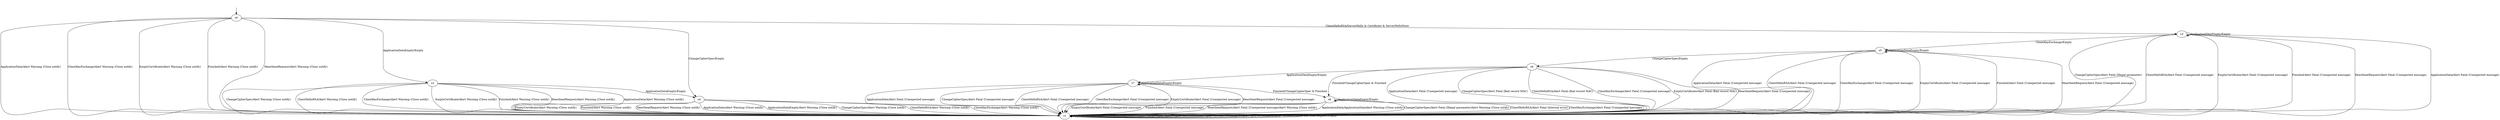 digraph h3 {
s0 [label="s0"];
s1 [label="s1"];
s2 [label="s2"];
s3 [label="s3"];
s4 [label="s4"];
s5 [label="s5"];
s6 [label="s6"];
s7 [label="s7"];
s8 [label="s8"];
s0 -> s1 [label="ApplicationData/Alert Warning (Close notify)"];
s0 -> s2 [label="ApplicationDataEmpty/Empty"];
s0 -> s4 [label="ChangeCipherSpec/Empty"];
s0 -> s3 [label="ClientHelloRSA/ServerHello & Certificate & ServerHelloDone"];
s0 -> s1 [label="ClientKeyExchange/Alert Warning (Close notify)"];
s0 -> s1 [label="EmptyCertificate/Alert Warning (Close notify)"];
s0 -> s1 [label="Finished/Alert Warning (Close notify)"];
s0 -> s1 [label="HeartbeatRequest/Alert Warning (Close notify)"];
s1 -> s1 [label="ApplicationData/Empty"];
s1 -> s1 [label="ApplicationDataEmpty/Empty"];
s1 -> s1 [label="ChangeCipherSpec/Empty"];
s1 -> s1 [label="ClientHelloRSA/Empty"];
s1 -> s1 [label="ClientKeyExchange/Empty"];
s1 -> s1 [label="EmptyCertificate/Empty"];
s1 -> s1 [label="Finished/Empty"];
s1 -> s1 [label="HeartbeatRequest/Empty"];
s2 -> s1 [label="ApplicationData/Alert Warning (Close notify)"];
s2 -> s4 [label="ApplicationDataEmpty/Empty"];
s2 -> s1 [label="ChangeCipherSpec/Alert Warning (Close notify)"];
s2 -> s1 [label="ClientHelloRSA/Alert Warning (Close notify)"];
s2 -> s1 [label="ClientKeyExchange/Alert Warning (Close notify)"];
s2 -> s1 [label="EmptyCertificate/Alert Warning (Close notify)"];
s2 -> s1 [label="Finished/Alert Warning (Close notify)"];
s2 -> s1 [label="HeartbeatRequest/Alert Warning (Close notify)"];
s3 -> s1 [label="ApplicationData/Alert Fatal (Unexpected message)"];
s3 -> s3 [label="ApplicationDataEmpty/Empty"];
s3 -> s1 [label="ChangeCipherSpec/Alert Fatal (Illegal parameter)"];
s3 -> s1 [label="ClientHelloRSA/Alert Fatal (Unexpected message)"];
s3 -> s5 [label="ClientKeyExchange/Empty"];
s3 -> s1 [label="EmptyCertificate/Alert Fatal (Unexpected message)"];
s3 -> s1 [label="Finished/Alert Fatal (Unexpected message)"];
s3 -> s1 [label="HeartbeatRequest/Alert Fatal (Unexpected message)"];
s4 -> s1 [label="ApplicationData/Alert Warning (Close notify)"];
s4 -> s1 [label="ApplicationDataEmpty/Alert Warning (Close notify)"];
s4 -> s1 [label="ChangeCipherSpec/Alert Warning (Close notify)"];
s4 -> s1 [label="ClientHelloRSA/Alert Warning (Close notify)"];
s4 -> s1 [label="ClientKeyExchange/Alert Warning (Close notify)"];
s4 -> s1 [label="EmptyCertificate/Alert Warning (Close notify)"];
s4 -> s1 [label="Finished/Alert Warning (Close notify)"];
s4 -> s1 [label="HeartbeatRequest/Alert Warning (Close notify)"];
s5 -> s1 [label="ApplicationData/Alert Fatal (Unexpected message)"];
s5 -> s5 [label="ApplicationDataEmpty/Empty"];
s5 -> s6 [label="ChangeCipherSpec/Empty"];
s5 -> s1 [label="ClientHelloRSA/Alert Fatal (Unexpected message)"];
s5 -> s1 [label="ClientKeyExchange/Alert Fatal (Unexpected message)"];
s5 -> s1 [label="EmptyCertificate/Alert Fatal (Unexpected message)"];
s5 -> s1 [label="Finished/Alert Fatal (Unexpected message)"];
s5 -> s1 [label="HeartbeatRequest/Alert Fatal (Unexpected message)"];
s6 -> s1 [label="ApplicationData/Alert Fatal (Unexpected message)"];
s6 -> s7 [label="ApplicationDataEmpty/Empty"];
s6 -> s1 [label="ChangeCipherSpec/Alert Fatal (Bad record MAC)"];
s6 -> s1 [label="ClientHelloRSA/Alert Fatal (Bad record MAC)"];
s6 -> s1 [label="ClientKeyExchange/Alert Fatal (Unexpected message)"];
s6 -> s1 [label="EmptyCertificate/Alert Fatal (Bad record MAC)"];
s6 -> s8 [label="Finished/ChangeCipherSpec & Finished"];
s6 -> s1 [label="HeartbeatRequest/Alert Fatal (Unexpected message)"];
s7 -> s1 [label="ApplicationData/Alert Fatal (Unexpected message)"];
s7 -> s7 [label="ApplicationDataEmpty/Empty"];
s7 -> s1 [label="ChangeCipherSpec/Alert Fatal (Unexpected message)"];
s7 -> s1 [label="ClientHelloRSA/Alert Fatal (Unexpected message)"];
s7 -> s1 [label="ClientKeyExchange/Alert Fatal (Unexpected message)"];
s7 -> s1 [label="EmptyCertificate/Alert Fatal (Unexpected message)"];
s7 -> s8 [label="Finished/ChangeCipherSpec & Finished"];
s7 -> s1 [label="HeartbeatRequest/Alert Fatal (Unexpected message)"];
s8 -> s1 [label="ApplicationData/ApplicationDataAlert Warning (Close notify)"];
s8 -> s8 [label="ApplicationDataEmpty/Empty"];
s8 -> s1 [label="ChangeCipherSpec/Alert Fatal (Illegal parameter)Alert Warning (Close notify)"];
s8 -> s1 [label="ClientHelloRSA/Alert Fatal (Internal error)"];
s8 -> s1 [label="ClientKeyExchange/Alert Fatal (Unexpected message)"];
s8 -> s1 [label="EmptyCertificate/Alert Fatal (Unexpected message)"];
s8 -> s1 [label="Finished/Alert Fatal (Unexpected message)"];
s8 -> s1 [label="HeartbeatRequest/Alert Fatal (Unexpected message)Alert Warning (Close notify)"];
__start0 [shape=none, label=""];
__start0 -> s0 [label=""];
}
